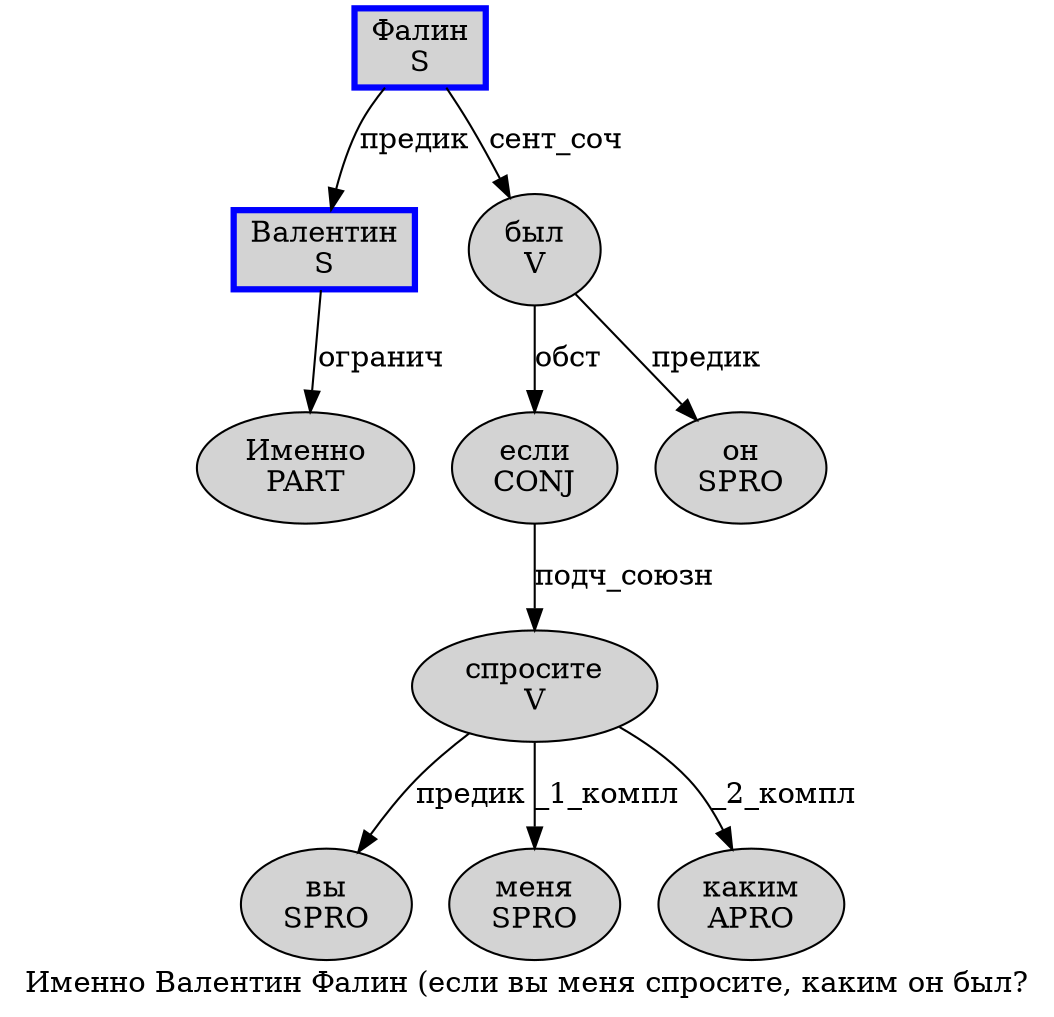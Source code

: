 digraph SENTENCE_967 {
	graph [label="Именно Валентин Фалин (если вы меня спросите, каким он был?"]
	node [style=filled]
		0 [label="Именно
PART" color="" fillcolor=lightgray penwidth=1 shape=ellipse]
		1 [label="Валентин
S" color=blue fillcolor=lightgray penwidth=3 shape=box]
		2 [label="Фалин
S" color=blue fillcolor=lightgray penwidth=3 shape=box]
		4 [label="если
CONJ" color="" fillcolor=lightgray penwidth=1 shape=ellipse]
		5 [label="вы
SPRO" color="" fillcolor=lightgray penwidth=1 shape=ellipse]
		6 [label="меня
SPRO" color="" fillcolor=lightgray penwidth=1 shape=ellipse]
		7 [label="спросите
V" color="" fillcolor=lightgray penwidth=1 shape=ellipse]
		9 [label="каким
APRO" color="" fillcolor=lightgray penwidth=1 shape=ellipse]
		10 [label="он
SPRO" color="" fillcolor=lightgray penwidth=1 shape=ellipse]
		11 [label="был
V" color="" fillcolor=lightgray penwidth=1 shape=ellipse]
			2 -> 1 [label="предик"]
			2 -> 11 [label="сент_соч"]
			1 -> 0 [label="огранич"]
			7 -> 5 [label="предик"]
			7 -> 6 [label="_1_компл"]
			7 -> 9 [label="_2_компл"]
			4 -> 7 [label="подч_союзн"]
			11 -> 4 [label="обст"]
			11 -> 10 [label="предик"]
}